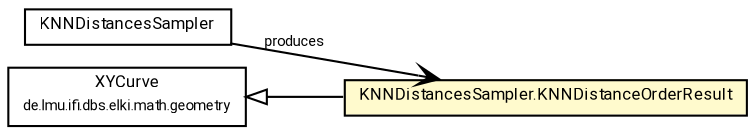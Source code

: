 #!/usr/local/bin/dot
#
# Class diagram 
# Generated by UMLGraph version R5_7_2-60-g0e99a6 (http://www.spinellis.gr/umlgraph/)
#

digraph G {
	graph [fontnames="svg"]
	edge [fontname="Roboto",fontsize=7,labelfontname="Roboto",labelfontsize=7,color="black"];
	node [fontname="Roboto",fontcolor="black",fontsize=8,shape=plaintext,margin=0,width=0,height=0];
	nodesep=0.15;
	ranksep=0.25;
	rankdir=LR;
	// de.lmu.ifi.dbs.elki.algorithm.KNNDistancesSampler<O>
	c5847343 [label=<<table title="de.lmu.ifi.dbs.elki.algorithm.KNNDistancesSampler" border="0" cellborder="1" cellspacing="0" cellpadding="2" href="KNNDistancesSampler.html" target="_parent">
		<tr><td><table border="0" cellspacing="0" cellpadding="1">
		<tr><td align="center" balign="center"> <font face="Roboto">KNNDistancesSampler</font> </td></tr>
		</table></td></tr>
		</table>>, URL="KNNDistancesSampler.html"];
	// de.lmu.ifi.dbs.elki.algorithm.KNNDistancesSampler.KNNDistanceOrderResult
	c5847344 [label=<<table title="de.lmu.ifi.dbs.elki.algorithm.KNNDistancesSampler.KNNDistanceOrderResult" border="0" cellborder="1" cellspacing="0" cellpadding="2" bgcolor="lemonChiffon" href="KNNDistancesSampler.KNNDistanceOrderResult.html" target="_parent">
		<tr><td><table border="0" cellspacing="0" cellpadding="1">
		<tr><td align="center" balign="center"> <font face="Roboto">KNNDistancesSampler.KNNDistanceOrderResult</font> </td></tr>
		</table></td></tr>
		</table>>, URL="KNNDistancesSampler.KNNDistanceOrderResult.html"];
	// de.lmu.ifi.dbs.elki.math.geometry.XYCurve
	c5849054 [label=<<table title="de.lmu.ifi.dbs.elki.math.geometry.XYCurve" border="0" cellborder="1" cellspacing="0" cellpadding="2" href="../math/geometry/XYCurve.html" target="_parent">
		<tr><td><table border="0" cellspacing="0" cellpadding="1">
		<tr><td align="center" balign="center"> <font face="Roboto">XYCurve</font> </td></tr>
		<tr><td align="center" balign="center"> <font face="Roboto" point-size="7.0">de.lmu.ifi.dbs.elki.math.geometry</font> </td></tr>
		</table></td></tr>
		</table>>, URL="../math/geometry/XYCurve.html"];
	// de.lmu.ifi.dbs.elki.algorithm.KNNDistancesSampler<O> navassoc de.lmu.ifi.dbs.elki.algorithm.KNNDistancesSampler.KNNDistanceOrderResult
	c5847343 -> c5847344 [arrowhead=open,weight=1,label="produces"];
	// de.lmu.ifi.dbs.elki.algorithm.KNNDistancesSampler.KNNDistanceOrderResult extends de.lmu.ifi.dbs.elki.math.geometry.XYCurve
	c5849054 -> c5847344 [arrowtail=empty,dir=back,weight=10];
}

